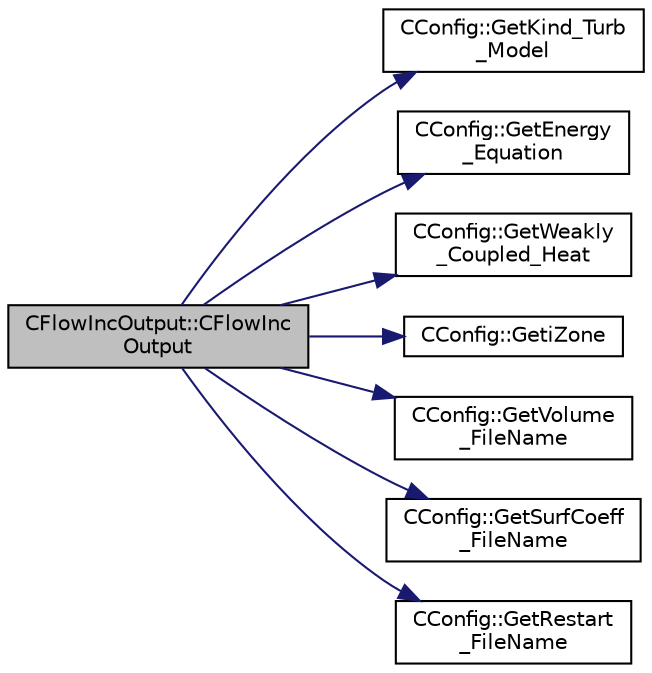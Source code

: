 digraph "CFlowIncOutput::CFlowIncOutput"
{
  edge [fontname="Helvetica",fontsize="10",labelfontname="Helvetica",labelfontsize="10"];
  node [fontname="Helvetica",fontsize="10",shape=record];
  rankdir="LR";
  Node0 [label="CFlowIncOutput::CFlowInc\lOutput",height=0.2,width=0.4,color="black", fillcolor="grey75", style="filled", fontcolor="black"];
  Node0 -> Node1 [color="midnightblue",fontsize="10",style="solid",fontname="Helvetica"];
  Node1 [label="CConfig::GetKind_Turb\l_Model",height=0.2,width=0.4,color="black", fillcolor="white", style="filled",URL="$class_c_config.html#a40aaed07fc5844d505d2c0b7076594d7",tooltip="Get the kind of the turbulence model. "];
  Node0 -> Node2 [color="midnightblue",fontsize="10",style="solid",fontname="Helvetica"];
  Node2 [label="CConfig::GetEnergy\l_Equation",height=0.2,width=0.4,color="black", fillcolor="white", style="filled",URL="$class_c_config.html#abb2ba1ecf8988532ce9cecb88c206d28",tooltip="Flag for whether to solve the energy equation for incompressible flows. "];
  Node0 -> Node3 [color="midnightblue",fontsize="10",style="solid",fontname="Helvetica"];
  Node3 [label="CConfig::GetWeakly\l_Coupled_Heat",height=0.2,width=0.4,color="black", fillcolor="white", style="filled",URL="$class_c_config.html#adb13f6471b2c0bbef919ae9d8fe95f68",tooltip="Get the heat equation. "];
  Node0 -> Node4 [color="midnightblue",fontsize="10",style="solid",fontname="Helvetica"];
  Node4 [label="CConfig::GetiZone",height=0.2,width=0.4,color="black", fillcolor="white", style="filled",URL="$class_c_config.html#ac09e21f44792b38adb3f933a4426b25f",tooltip="Provides the number of varaibles. "];
  Node0 -> Node5 [color="midnightblue",fontsize="10",style="solid",fontname="Helvetica"];
  Node5 [label="CConfig::GetVolume\l_FileName",height=0.2,width=0.4,color="black", fillcolor="white", style="filled",URL="$class_c_config.html#a845b0d3252fc84947f81dd73397b7b2e",tooltip="Get the name of the file with the flow variables. "];
  Node0 -> Node6 [color="midnightblue",fontsize="10",style="solid",fontname="Helvetica"];
  Node6 [label="CConfig::GetSurfCoeff\l_FileName",height=0.2,width=0.4,color="black", fillcolor="white", style="filled",URL="$class_c_config.html#a8d0d7c4c123224eab13a4aaa79d307b7",tooltip="Get the name of the file with the surface information for the flow problem. "];
  Node0 -> Node7 [color="midnightblue",fontsize="10",style="solid",fontname="Helvetica"];
  Node7 [label="CConfig::GetRestart\l_FileName",height=0.2,width=0.4,color="black", fillcolor="white", style="filled",URL="$class_c_config.html#ae023a63d67c0d4eadb21c22e15ef7abc",tooltip="Get the name of the restart file for the flow variables. "];
}
